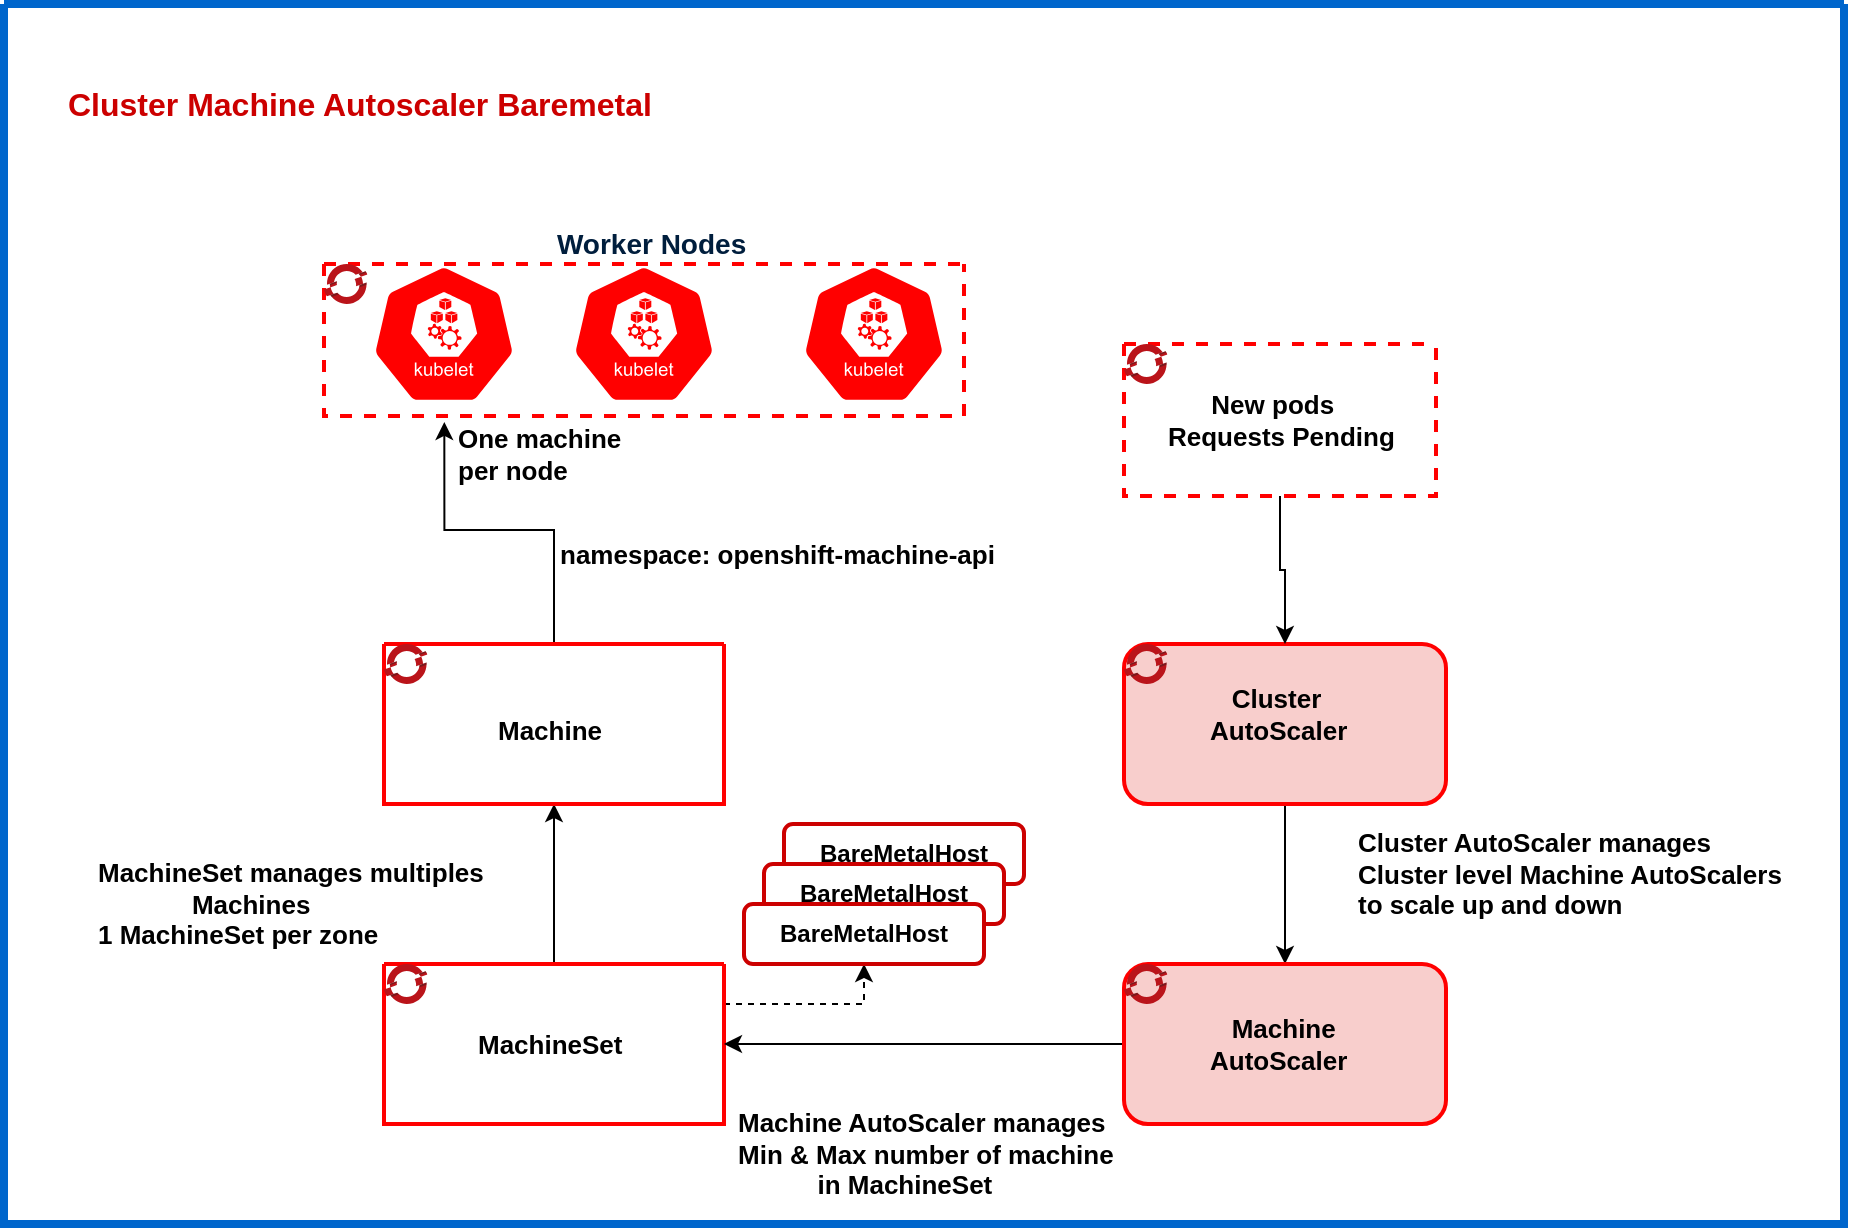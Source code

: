 <mxfile version="21.3.7" type="github">
  <diagram id="2f404044-711c-603c-8f00-f6bb4c023d3c" name="Page-1">
    <mxGraphModel dx="1434" dy="733" grid="1" gridSize="10" guides="1" tooltips="1" connect="1" arrows="1" fold="1" page="1" pageScale="1" pageWidth="1169" pageHeight="827" background="none" math="0" shadow="0">
      <root>
        <mxCell id="0" />
        <mxCell id="1" parent="0" />
        <mxCell id="63" value="&lt;span style=&quot;color: rgb(66, 119, 187); font-family: helvetica; font-size: 12px; font-style: normal; font-weight: 400; letter-spacing: normal; text-align: left; text-indent: 0px; text-transform: none; word-spacing: 0px; background-color: rgb(248, 249, 250); display: inline; float: none;&quot;&gt;Application component&lt;/span&gt;" style="swimlane;shadow=0;strokeColor=#0066CC;fillColor=#D4E1F5;align=right;startSize=0;collapsible=0;noLabel=1;strokeWidth=4;" parent="1" vertex="1">
          <mxGeometry x="80" y="120" width="920" height="610" as="geometry" />
        </mxCell>
        <mxCell id="102" value="&lt;font color=&quot;#cc0000&quot;&gt;Cluster Machine Autoscaler Baremetal&lt;/font&gt;" style="text;html=1;align=left;verticalAlign=middle;fontColor=#4277BB;shadow=0;dashed=0;strokeColor=none;fillColor=none;labelBackgroundColor=none;fontStyle=1;fontSize=16;spacingLeft=5;" parent="63" vertex="1">
          <mxGeometry x="25" y="40" width="305" height="20" as="geometry" />
        </mxCell>
        <mxCell id="zqARdrb3gB1lmlmLocjL-183" style="edgeStyle=orthogonalEdgeStyle;rounded=0;orthogonalLoop=1;jettySize=auto;html=1;entryX=0.5;entryY=0;entryDx=0;entryDy=0;" parent="63" source="YF79DZ1GA7UTkaR4UJOx-294" target="zqARdrb3gB1lmlmLocjL-165" edge="1">
          <mxGeometry relative="1" as="geometry" />
        </mxCell>
        <mxCell id="YF79DZ1GA7UTkaR4UJOx-294" value="" style="rounded=1;whiteSpace=wrap;html=1;labelBackgroundColor=default;fontSize=17;fontColor=#000099;strokeWidth=2;fillColor=#F8CECC;gradientColor=none;strokeColor=#FF0000;" parent="63" vertex="1">
          <mxGeometry x="560" y="320" width="161" height="80" as="geometry" />
        </mxCell>
        <mxCell id="YF79DZ1GA7UTkaR4UJOx-270" value="&lt;span style=&quot;font-size: 13px&quot;&gt;&lt;font color=&quot;#000000&quot;&gt;&amp;nbsp; &amp;nbsp;Cluster &lt;br&gt;AutoScaler&lt;/font&gt;&lt;/span&gt;" style="text;html=1;align=left;verticalAlign=middle;fontColor=#4277BB;shadow=0;dashed=0;strokeColor=none;fillColor=none;labelBackgroundColor=none;fontStyle=1;fontSize=9;spacingLeft=5;" parent="63" vertex="1">
          <mxGeometry x="595.5" y="328" width="90" height="54" as="geometry" />
        </mxCell>
        <mxCell id="zqARdrb3gB1lmlmLocjL-187" style="edgeStyle=orthogonalEdgeStyle;rounded=0;orthogonalLoop=1;jettySize=auto;html=1;entryX=0.5;entryY=1;entryDx=0;entryDy=0;" parent="63" source="YF79DZ1GA7UTkaR4UJOx-245" target="162" edge="1">
          <mxGeometry relative="1" as="geometry" />
        </mxCell>
        <mxCell id="6ss3p3yaFNHXQId9mlE7-165" style="edgeStyle=orthogonalEdgeStyle;rounded=0;orthogonalLoop=1;jettySize=auto;html=1;exitX=1;exitY=0.25;exitDx=0;exitDy=0;entryX=0.5;entryY=1;entryDx=0;entryDy=0;dashed=1;" edge="1" parent="63" source="YF79DZ1GA7UTkaR4UJOx-245" target="6ss3p3yaFNHXQId9mlE7-163">
          <mxGeometry relative="1" as="geometry">
            <mxPoint x="430" y="483" as="targetPoint" />
            <Array as="points">
              <mxPoint x="430" y="500" />
            </Array>
          </mxGeometry>
        </mxCell>
        <mxCell id="YF79DZ1GA7UTkaR4UJOx-245" value="" style="swimlane;shadow=0;labelBackgroundColor=#007FFF;strokeColor=#FF0000;fillColor=#e51400;fontColor=#ffffff;align=right;collapsible=0;startSize=0;strokeWidth=2;swimlaneFillColor=none;" parent="63" vertex="1">
          <mxGeometry x="190" y="480" width="170" height="80" as="geometry" />
        </mxCell>
        <mxCell id="YF79DZ1GA7UTkaR4UJOx-437" value="&lt;span style=&quot;font-size: 13px&quot;&gt;&lt;font color=&quot;#000000&quot;&gt;MachineSet&lt;/font&gt;&lt;/span&gt;" style="text;html=1;align=left;verticalAlign=middle;fontColor=#4277BB;shadow=0;dashed=0;strokeColor=none;fillColor=none;labelBackgroundColor=none;fontStyle=1;fontSize=9;spacingLeft=5;" parent="YF79DZ1GA7UTkaR4UJOx-245" vertex="1">
          <mxGeometry x="40" y="29" width="90" height="22" as="geometry" />
        </mxCell>
        <mxCell id="zqARdrb3gB1lmlmLocjL-193" value="" style="image;sketch=0;aspect=fixed;html=1;points=[];align=center;fontSize=12;image=img/lib/mscae/OpenShift.svg;" parent="YF79DZ1GA7UTkaR4UJOx-245" vertex="1">
          <mxGeometry width="21.74" height="20" as="geometry" />
        </mxCell>
        <mxCell id="zqARdrb3gB1lmlmLocjL-188" style="edgeStyle=orthogonalEdgeStyle;rounded=0;orthogonalLoop=1;jettySize=auto;html=1;exitX=0.5;exitY=0;exitDx=0;exitDy=0;entryX=0.188;entryY=1.039;entryDx=0;entryDy=0;entryPerimeter=0;" parent="63" source="162" target="6ss3p3yaFNHXQId9mlE7-168" edge="1">
          <mxGeometry relative="1" as="geometry" />
        </mxCell>
        <mxCell id="162" value="" style="swimlane;shadow=0;labelBackgroundColor=#007FFF;strokeColor=#FF0000;fillColor=#e51400;align=right;collapsible=0;startSize=0;strokeWidth=2;swimlaneFillColor=none;fontColor=#ffffff;" parent="63" vertex="1">
          <mxGeometry x="190" y="320" width="170" height="80" as="geometry" />
        </mxCell>
        <mxCell id="YF79DZ1GA7UTkaR4UJOx-438" value="&lt;span style=&quot;font-size: 13px&quot;&gt;&lt;font color=&quot;#000000&quot;&gt;Machine&lt;/font&gt;&lt;/span&gt;" style="text;html=1;align=left;verticalAlign=middle;fontColor=#4277BB;shadow=0;dashed=0;strokeColor=none;fillColor=none;labelBackgroundColor=none;fontStyle=1;fontSize=9;spacingLeft=5;" parent="162" vertex="1">
          <mxGeometry x="50" y="32" width="90" height="22" as="geometry" />
        </mxCell>
        <mxCell id="zqARdrb3gB1lmlmLocjL-190" value="" style="image;sketch=0;aspect=fixed;html=1;points=[];align=center;fontSize=12;image=img/lib/mscae/OpenShift.svg;" parent="162" vertex="1">
          <mxGeometry width="21.74" height="20" as="geometry" />
        </mxCell>
        <mxCell id="zqARdrb3gB1lmlmLocjL-186" style="edgeStyle=orthogonalEdgeStyle;rounded=0;orthogonalLoop=1;jettySize=auto;html=1;entryX=1;entryY=0.5;entryDx=0;entryDy=0;" parent="63" source="zqARdrb3gB1lmlmLocjL-165" target="YF79DZ1GA7UTkaR4UJOx-245" edge="1">
          <mxGeometry relative="1" as="geometry" />
        </mxCell>
        <mxCell id="zqARdrb3gB1lmlmLocjL-165" value="" style="rounded=1;whiteSpace=wrap;html=1;labelBackgroundColor=default;fontSize=17;fontColor=#000099;strokeWidth=2;fillColor=#F8CECC;gradientColor=none;strokeColor=#FF0000;" parent="63" vertex="1">
          <mxGeometry x="560" y="480" width="161" height="80" as="geometry" />
        </mxCell>
        <mxCell id="zqARdrb3gB1lmlmLocjL-166" value="&lt;span style=&quot;font-size: 13px&quot;&gt;&lt;font color=&quot;#000000&quot;&gt;&amp;nbsp; &amp;nbsp;Machine&lt;br&gt;AutoScaler&lt;/font&gt;&lt;/span&gt;" style="text;html=1;align=left;verticalAlign=middle;fontColor=#4277BB;shadow=0;dashed=0;strokeColor=none;fillColor=none;labelBackgroundColor=none;fontStyle=1;fontSize=9;spacingLeft=5;" parent="63" vertex="1">
          <mxGeometry x="595.5" y="494.75" width="90" height="50.5" as="geometry" />
        </mxCell>
        <mxCell id="zqARdrb3gB1lmlmLocjL-169" value="" style="sketch=0;html=1;dashed=0;whitespace=wrap;fillColor=#FF0000;strokeColor=#ffffff;points=[[0.005,0.63,0],[0.1,0.2,0],[0.9,0.2,0],[0.5,0,0],[0.995,0.63,0],[0.72,0.99,0],[0.5,1,0],[0.28,0.99,0]];verticalLabelPosition=bottom;align=center;verticalAlign=top;shape=mxgraph.kubernetes.icon;prIcon=kubelet" parent="63" vertex="1">
          <mxGeometry x="150" y="130" width="140" height="70" as="geometry" />
        </mxCell>
        <mxCell id="zqARdrb3gB1lmlmLocjL-174" value="" style="sketch=0;html=1;dashed=0;whitespace=wrap;fillColor=#FF0000;strokeColor=#ffffff;points=[[0.005,0.63,0],[0.1,0.2,0],[0.9,0.2,0],[0.5,0,0],[0.995,0.63,0],[0.72,0.99,0],[0.5,1,0],[0.28,0.99,0]];verticalLabelPosition=bottom;align=center;verticalAlign=top;shape=mxgraph.kubernetes.icon;prIcon=kubelet" parent="63" vertex="1">
          <mxGeometry x="250" y="130" width="140" height="70" as="geometry" />
        </mxCell>
        <mxCell id="zqARdrb3gB1lmlmLocjL-175" value="" style="sketch=0;html=1;dashed=0;whitespace=wrap;fillColor=#FF0000;strokeColor=#ffffff;points=[[0.005,0.63,0],[0.1,0.2,0],[0.9,0.2,0],[0.5,0,0],[0.995,0.63,0],[0.72,0.99,0],[0.5,1,0],[0.28,0.99,0]];verticalLabelPosition=bottom;align=center;verticalAlign=top;shape=mxgraph.kubernetes.icon;prIcon=kubelet" parent="63" vertex="1">
          <mxGeometry x="365" y="130" width="140" height="70" as="geometry" />
        </mxCell>
        <mxCell id="zqARdrb3gB1lmlmLocjL-176" value="&lt;font color=&quot;#001e3d&quot; style=&quot;font-size: 14px;&quot;&gt;&amp;nbsp; &amp;nbsp; &amp;nbsp;Worker Nodes&lt;/font&gt;" style="text;html=1;align=left;verticalAlign=middle;fontColor=#4277BB;shadow=0;dashed=0;strokeColor=none;fillColor=none;labelBackgroundColor=none;fontStyle=1;fontSize=9;spacingLeft=5;" parent="63" vertex="1">
          <mxGeometry x="250" y="100" width="155" height="40" as="geometry" />
        </mxCell>
        <mxCell id="zqARdrb3gB1lmlmLocjL-185" style="edgeStyle=orthogonalEdgeStyle;rounded=0;orthogonalLoop=1;jettySize=auto;html=1;entryX=0.5;entryY=0;entryDx=0;entryDy=0;" parent="63" source="zqARdrb3gB1lmlmLocjL-177" target="YF79DZ1GA7UTkaR4UJOx-294" edge="1">
          <mxGeometry relative="1" as="geometry" />
        </mxCell>
        <mxCell id="zqARdrb3gB1lmlmLocjL-177" value="" style="swimlane;shadow=0;labelBackgroundColor=#007FFF;strokeColor=#FF0000;fillColor=#e51400;align=right;collapsible=0;startSize=0;strokeWidth=2;swimlaneFillColor=none;fontColor=#ffffff;dashed=1;" parent="63" vertex="1">
          <mxGeometry x="560" y="170" width="156" height="76" as="geometry" />
        </mxCell>
        <mxCell id="zqARdrb3gB1lmlmLocjL-178" value="&lt;span style=&quot;font-size: 13px&quot;&gt;&lt;font color=&quot;#000000&quot;&gt;&amp;nbsp; &amp;nbsp; &amp;nbsp; New pods&lt;br&gt;Requests Pending&lt;br&gt;&lt;/font&gt;&lt;/span&gt;" style="text;html=1;align=left;verticalAlign=middle;fontColor=#4277BB;shadow=0;dashed=0;strokeColor=none;fillColor=none;labelBackgroundColor=none;fontStyle=1;fontSize=9;spacingLeft=5;" parent="zqARdrb3gB1lmlmLocjL-177" vertex="1">
          <mxGeometry x="14.5" y="21" width="127" height="34" as="geometry" />
        </mxCell>
        <mxCell id="zqARdrb3gB1lmlmLocjL-195" value="" style="image;sketch=0;aspect=fixed;html=1;points=[];align=center;fontSize=12;image=img/lib/mscae/OpenShift.svg;" parent="zqARdrb3gB1lmlmLocjL-177" vertex="1">
          <mxGeometry width="21.74" height="20" as="geometry" />
        </mxCell>
        <mxCell id="zqARdrb3gB1lmlmLocjL-192" value="" style="image;sketch=0;aspect=fixed;html=1;points=[];align=center;fontSize=12;image=img/lib/mscae/OpenShift.svg;" parent="63" vertex="1">
          <mxGeometry x="560" y="320" width="21.74" height="20" as="geometry" />
        </mxCell>
        <mxCell id="zqARdrb3gB1lmlmLocjL-191" value="" style="image;sketch=0;aspect=fixed;html=1;points=[];align=center;fontSize=12;image=img/lib/mscae/OpenShift.svg;" parent="63" vertex="1">
          <mxGeometry x="560" y="480" width="21.74" height="20" as="geometry" />
        </mxCell>
        <mxCell id="zqARdrb3gB1lmlmLocjL-196" value="&lt;font color=&quot;#000000&quot;&gt;&lt;span style=&quot;font-size: 13px;&quot;&gt;Cluster AutoScaler manages&lt;br&gt;Cluster level Machine AutoScalers&lt;br&gt;to scale up and down&lt;br&gt;&lt;/span&gt;&lt;/font&gt;" style="text;html=1;align=left;verticalAlign=middle;fontColor=#4277BB;shadow=0;dashed=0;strokeColor=none;fillColor=none;labelBackgroundColor=none;fontStyle=1;fontSize=9;spacingLeft=5;" parent="63" vertex="1">
          <mxGeometry x="670" y="400" width="224" height="70" as="geometry" />
        </mxCell>
        <mxCell id="zqARdrb3gB1lmlmLocjL-197" value="&lt;span style=&quot;font-size: 13px&quot;&gt;&lt;font color=&quot;#000000&quot;&gt;namespace: openshift-machine-api&lt;br&gt;&lt;/font&gt;&lt;/span&gt;" style="text;html=1;align=left;verticalAlign=middle;fontColor=#4277BB;shadow=0;dashed=0;strokeColor=none;fillColor=none;labelBackgroundColor=none;fontStyle=1;fontSize=9;spacingLeft=5;" parent="63" vertex="1">
          <mxGeometry x="271" y="260" width="233.5" height="30" as="geometry" />
        </mxCell>
        <mxCell id="zqARdrb3gB1lmlmLocjL-198" value="&lt;span style=&quot;font-size: 13px&quot;&gt;&lt;font color=&quot;#000000&quot;&gt;MachineSet manages multiples&lt;br&gt;&amp;nbsp; &amp;nbsp; &amp;nbsp; &amp;nbsp; &amp;nbsp; &amp;nbsp; &amp;nbsp;Machines&lt;br&gt;1 MachineSet per zone&lt;br&gt;&lt;/font&gt;&lt;/span&gt;" style="text;html=1;align=left;verticalAlign=middle;fontColor=#4277BB;shadow=0;dashed=0;strokeColor=none;fillColor=none;labelBackgroundColor=none;fontStyle=1;fontSize=9;spacingLeft=5;" parent="63" vertex="1">
          <mxGeometry x="40" y="430" width="200" height="40" as="geometry" />
        </mxCell>
        <mxCell id="zqARdrb3gB1lmlmLocjL-199" value="&lt;span style=&quot;font-size: 13px&quot;&gt;&lt;font color=&quot;#000000&quot;&gt;One machine&lt;br&gt;per node&lt;br&gt;&lt;/font&gt;&lt;/span&gt;" style="text;html=1;align=left;verticalAlign=middle;fontColor=#4277BB;shadow=0;dashed=0;strokeColor=none;fillColor=none;labelBackgroundColor=none;fontStyle=1;fontSize=9;spacingLeft=5;" parent="63" vertex="1">
          <mxGeometry x="220" y="210" width="100" height="30" as="geometry" />
        </mxCell>
        <mxCell id="zqARdrb3gB1lmlmLocjL-203" value="&lt;span style=&quot;font-size: 13px&quot;&gt;&lt;font color=&quot;#000000&quot;&gt;Machine AutoScaler manages&lt;br&gt;Min &amp;amp; Max number of machine&amp;nbsp;&lt;br&gt;&amp;nbsp; &amp;nbsp; &amp;nbsp; &amp;nbsp; &amp;nbsp; &amp;nbsp;in MachineSet&lt;br&gt;&lt;/font&gt;&lt;/span&gt;" style="text;html=1;align=left;verticalAlign=middle;fontColor=#4277BB;shadow=0;dashed=0;strokeColor=none;fillColor=none;labelBackgroundColor=none;fontStyle=1;fontSize=9;spacingLeft=5;" parent="63" vertex="1">
          <mxGeometry x="360" y="550" width="200" height="50" as="geometry" />
        </mxCell>
        <mxCell id="6ss3p3yaFNHXQId9mlE7-162" value="&lt;b&gt;BareMetalHost&lt;/b&gt;" style="rounded=1;whiteSpace=wrap;html=1;strokeWidth=2;strokeColor=#CC0000;" vertex="1" parent="63">
          <mxGeometry x="390" y="410" width="120" height="30" as="geometry" />
        </mxCell>
        <mxCell id="6ss3p3yaFNHXQId9mlE7-164" value="&lt;b&gt;BareMetalHost&lt;/b&gt;" style="rounded=1;whiteSpace=wrap;html=1;strokeWidth=2;strokeColor=#CC0000;" vertex="1" parent="63">
          <mxGeometry x="380" y="430" width="120" height="30" as="geometry" />
        </mxCell>
        <mxCell id="6ss3p3yaFNHXQId9mlE7-163" value="&lt;b&gt;BareMetalHost&lt;/b&gt;" style="rounded=1;whiteSpace=wrap;html=1;strokeWidth=2;strokeColor=#CC0000;" vertex="1" parent="63">
          <mxGeometry x="370" y="450" width="120" height="30" as="geometry" />
        </mxCell>
        <mxCell id="6ss3p3yaFNHXQId9mlE7-168" value="" style="swimlane;shadow=0;labelBackgroundColor=#007FFF;strokeColor=#FF0000;fillColor=#e51400;align=right;collapsible=0;startSize=0;strokeWidth=2;swimlaneFillColor=none;fontColor=#ffffff;dashed=1;" vertex="1" parent="63">
          <mxGeometry x="160" y="130" width="320" height="76" as="geometry" />
        </mxCell>
        <mxCell id="6ss3p3yaFNHXQId9mlE7-170" value="" style="image;sketch=0;aspect=fixed;html=1;points=[];align=center;fontSize=12;image=img/lib/mscae/OpenShift.svg;" vertex="1" parent="6ss3p3yaFNHXQId9mlE7-168">
          <mxGeometry width="21.74" height="20" as="geometry" />
        </mxCell>
      </root>
    </mxGraphModel>
  </diagram>
</mxfile>
